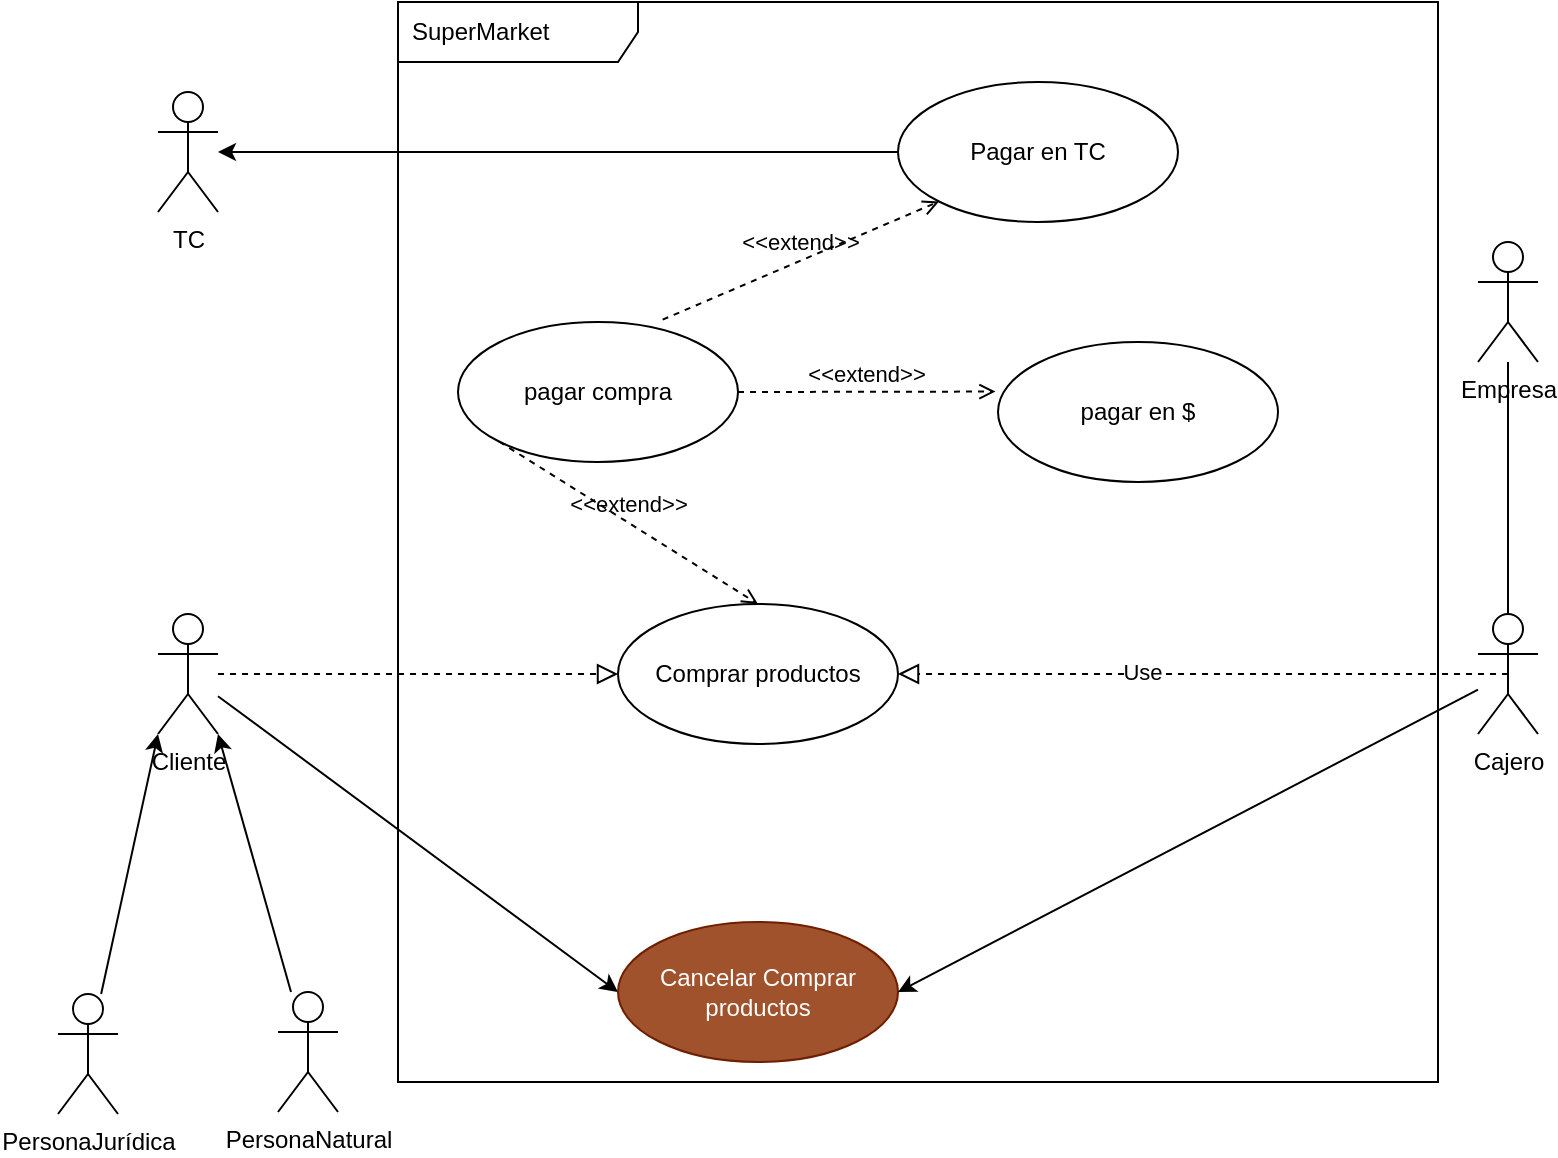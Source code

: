 <mxfile>
    <diagram id="pZYDXFFPMWv4Yap8sJat" name="Página-1">
        <mxGraphModel dx="1461" dy="392" grid="1" gridSize="10" guides="1" tooltips="1" connect="1" arrows="1" fold="1" page="1" pageScale="1" pageWidth="827" pageHeight="1169" math="0" shadow="0">
            <root>
                <mxCell id="0"/>
                <mxCell id="1" parent="0"/>
                <mxCell id="36" style="edgeStyle=none;html=1;entryX=0;entryY=0.5;entryDx=0;entryDy=0;" edge="1" parent="1" source="2" target="26">
                    <mxGeometry relative="1" as="geometry"/>
                </mxCell>
                <mxCell id="2" value="Cliente" style="shape=umlActor;verticalLabelPosition=bottom;verticalAlign=top;html=1;" vertex="1" parent="1">
                    <mxGeometry x="80" y="336" width="30" height="60" as="geometry"/>
                </mxCell>
                <mxCell id="23" style="edgeStyle=none;html=1;entryX=0;entryY=1;entryDx=0;entryDy=0;entryPerimeter=0;" edge="1" parent="1" source="9" target="2">
                    <mxGeometry relative="1" as="geometry"/>
                </mxCell>
                <mxCell id="9" value="PersonaJurídica" style="shape=umlActor;verticalLabelPosition=bottom;verticalAlign=top;html=1;" vertex="1" parent="1">
                    <mxGeometry x="30" y="526" width="30" height="60" as="geometry"/>
                </mxCell>
                <mxCell id="24" style="edgeStyle=none;html=1;entryX=1;entryY=1;entryDx=0;entryDy=0;entryPerimeter=0;" edge="1" parent="1" source="10" target="2">
                    <mxGeometry relative="1" as="geometry"/>
                </mxCell>
                <mxCell id="10" value="PersonaNatural" style="shape=umlActor;verticalLabelPosition=bottom;verticalAlign=top;html=1;" vertex="1" parent="1">
                    <mxGeometry x="140" y="525" width="30" height="60" as="geometry"/>
                </mxCell>
                <mxCell id="12" value="Comprar productos" style="ellipse;whiteSpace=wrap;html=1;" vertex="1" parent="1">
                    <mxGeometry x="310" y="331" width="140" height="70" as="geometry"/>
                </mxCell>
                <mxCell id="25" value="" style="endArrow=block;startArrow=none;endFill=0;startFill=0;endSize=8;html=1;verticalAlign=bottom;dashed=1;labelBackgroundColor=none;entryX=0;entryY=0.5;entryDx=0;entryDy=0;" edge="1" parent="1" source="2" target="12">
                    <mxGeometry width="160" relative="1" as="geometry">
                        <mxPoint x="170" y="440" as="sourcePoint"/>
                        <mxPoint x="330" y="440" as="targetPoint"/>
                    </mxGeometry>
                </mxCell>
                <mxCell id="26" value="Cancelar Comprar productos" style="ellipse;whiteSpace=wrap;html=1;fillColor=#a0522d;fontColor=#ffffff;strokeColor=#6D1F00;" vertex="1" parent="1">
                    <mxGeometry x="310" y="490" width="140" height="70" as="geometry"/>
                </mxCell>
                <mxCell id="27" value="pagar en $" style="ellipse;whiteSpace=wrap;html=1;" vertex="1" parent="1">
                    <mxGeometry x="500" y="200" width="140" height="70" as="geometry"/>
                </mxCell>
                <mxCell id="28" value="pagar compra" style="ellipse;whiteSpace=wrap;html=1;" vertex="1" parent="1">
                    <mxGeometry x="230" y="190" width="140" height="70" as="geometry"/>
                </mxCell>
                <mxCell id="31" style="edgeStyle=none;html=1;" edge="1" parent="1" source="29" target="30">
                    <mxGeometry relative="1" as="geometry"/>
                </mxCell>
                <mxCell id="29" value="Pagar en TC" style="ellipse;whiteSpace=wrap;html=1;" vertex="1" parent="1">
                    <mxGeometry x="450" y="70" width="140" height="70" as="geometry"/>
                </mxCell>
                <mxCell id="30" value="TC" style="shape=umlActor;verticalLabelPosition=bottom;verticalAlign=top;html=1;" vertex="1" parent="1">
                    <mxGeometry x="80" y="75" width="30" height="60" as="geometry"/>
                </mxCell>
                <mxCell id="32" value="&amp;lt;&amp;lt;extend&amp;gt;&amp;gt;" style="html=1;verticalAlign=bottom;labelBackgroundColor=none;endArrow=open;endFill=0;dashed=1;entryX=0;entryY=1;entryDx=0;entryDy=0;exitX=0.731;exitY=-0.017;exitDx=0;exitDy=0;exitPerimeter=0;" edge="1" parent="1" source="28" target="29">
                    <mxGeometry width="160" relative="1" as="geometry">
                        <mxPoint x="261" y="200" as="sourcePoint"/>
                        <mxPoint x="401" y="270" as="targetPoint"/>
                    </mxGeometry>
                </mxCell>
                <mxCell id="33" value="&amp;lt;&amp;lt;extend&amp;gt;&amp;gt;" style="html=1;verticalAlign=bottom;labelBackgroundColor=none;endArrow=open;endFill=0;dashed=1;entryX=-0.009;entryY=0.354;entryDx=0;entryDy=0;entryPerimeter=0;exitX=1;exitY=0.5;exitDx=0;exitDy=0;" edge="1" parent="1" source="28" target="27">
                    <mxGeometry width="160" relative="1" as="geometry">
                        <mxPoint x="331" y="235" as="sourcePoint"/>
                        <mxPoint x="401" y="270" as="targetPoint"/>
                    </mxGeometry>
                </mxCell>
                <mxCell id="34" value="&amp;lt;&amp;lt;extend&amp;gt;&amp;gt;" style="html=1;verticalAlign=bottom;labelBackgroundColor=none;endArrow=open;endFill=0;dashed=1;exitX=0;exitY=1;exitDx=0;exitDy=0;entryX=0.5;entryY=0;entryDx=0;entryDy=0;" edge="1" parent="1" source="28" target="12">
                    <mxGeometry width="160" relative="1" as="geometry">
                        <mxPoint x="150" y="270" as="sourcePoint"/>
                        <mxPoint x="310" y="270" as="targetPoint"/>
                    </mxGeometry>
                </mxCell>
                <mxCell id="37" value="Empresa" style="shape=umlActor;verticalLabelPosition=bottom;verticalAlign=top;html=1;" vertex="1" parent="1">
                    <mxGeometry x="740" y="150" width="30" height="60" as="geometry"/>
                </mxCell>
                <mxCell id="40" style="edgeStyle=none;html=1;entryX=1;entryY=0.5;entryDx=0;entryDy=0;" edge="1" parent="1" source="38" target="26">
                    <mxGeometry relative="1" as="geometry"/>
                </mxCell>
                <mxCell id="38" value="Cajero" style="shape=umlActor;verticalLabelPosition=bottom;verticalAlign=top;html=1;" vertex="1" parent="1">
                    <mxGeometry x="740" y="336" width="30" height="60" as="geometry"/>
                </mxCell>
                <mxCell id="39" value="" style="endArrow=block;startArrow=none;endFill=0;startFill=0;endSize=8;html=1;verticalAlign=bottom;dashed=1;labelBackgroundColor=none;entryX=1;entryY=0.5;entryDx=0;entryDy=0;exitX=0.5;exitY=0.5;exitDx=0;exitDy=0;exitPerimeter=0;" edge="1" parent="1" source="38" target="12">
                    <mxGeometry width="160" relative="1" as="geometry">
                        <mxPoint x="480" y="480" as="sourcePoint"/>
                        <mxPoint x="500" y="440" as="targetPoint"/>
                    </mxGeometry>
                </mxCell>
                <mxCell id="45" value="Use" style="edgeLabel;html=1;align=center;verticalAlign=middle;resizable=0;points=[];" vertex="1" connectable="0" parent="39">
                    <mxGeometry x="0.202" y="-1" relative="1" as="geometry">
                        <mxPoint as="offset"/>
                    </mxGeometry>
                </mxCell>
                <mxCell id="44" value="" style="endArrow=none;html=1;exitX=0.5;exitY=0;exitDx=0;exitDy=0;exitPerimeter=0;" edge="1" parent="1" source="38" target="37">
                    <mxGeometry width="50" height="50" relative="1" as="geometry">
                        <mxPoint x="400" y="470" as="sourcePoint"/>
                        <mxPoint x="450" y="420" as="targetPoint"/>
                    </mxGeometry>
                </mxCell>
                <mxCell id="50" value="SuperMarket" style="shape=umlFrame;whiteSpace=wrap;html=1;width=120;height=30;boundedLbl=1;verticalAlign=middle;align=left;spacingLeft=5;" vertex="1" parent="1">
                    <mxGeometry x="200" y="30" width="520" height="540" as="geometry"/>
                </mxCell>
            </root>
        </mxGraphModel>
    </diagram>
</mxfile>